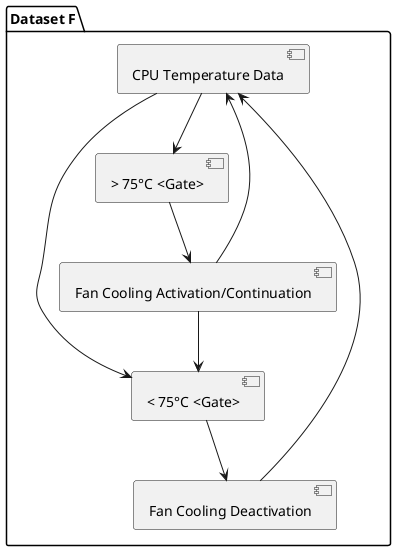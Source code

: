 @startuml
package "Dataset F" {
  [CPU Temperature Data] --> [> 75°C <Gate>]
  [CPU Temperature Data] --> [< 75°C <Gate>]

  [> 75°C <Gate>] --> [Fan Cooling Activation/Continuation]
  [Fan Cooling Activation/Continuation] --> [< 75°C <Gate>]

  [< 75°C <Gate>] --> [Fan Cooling Deactivation]
  [Fan Cooling Activation/Continuation] --> [CPU Temperature Data]
  [Fan Cooling Deactivation] --> [CPU Temperature Data]
}
@enduml
